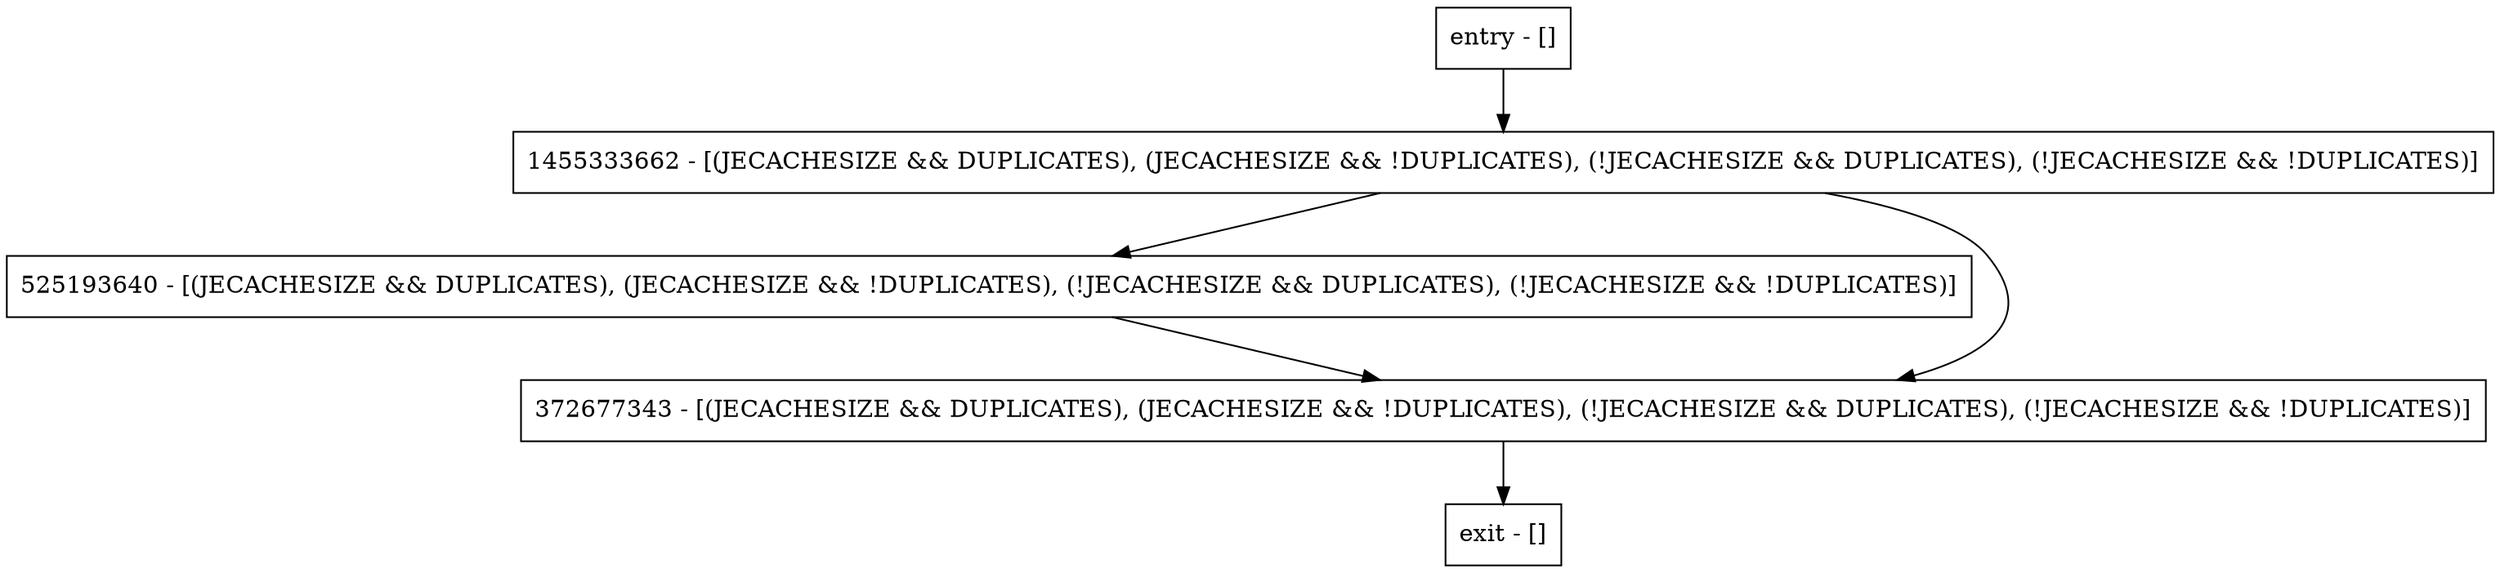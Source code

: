 digraph <init> {
node [shape=record];
entry [label="entry - []"];
exit [label="exit - []"];
525193640 [label="525193640 - [(JECACHESIZE && DUPLICATES), (JECACHESIZE && !DUPLICATES), (!JECACHESIZE && DUPLICATES), (!JECACHESIZE && !DUPLICATES)]"];
1455333662 [label="1455333662 - [(JECACHESIZE && DUPLICATES), (JECACHESIZE && !DUPLICATES), (!JECACHESIZE && DUPLICATES), (!JECACHESIZE && !DUPLICATES)]"];
372677343 [label="372677343 - [(JECACHESIZE && DUPLICATES), (JECACHESIZE && !DUPLICATES), (!JECACHESIZE && DUPLICATES), (!JECACHESIZE && !DUPLICATES)]"];
entry;
exit;
entry -> 1455333662;
525193640 -> 372677343;
1455333662 -> 525193640;
1455333662 -> 372677343;
372677343 -> exit;
}
